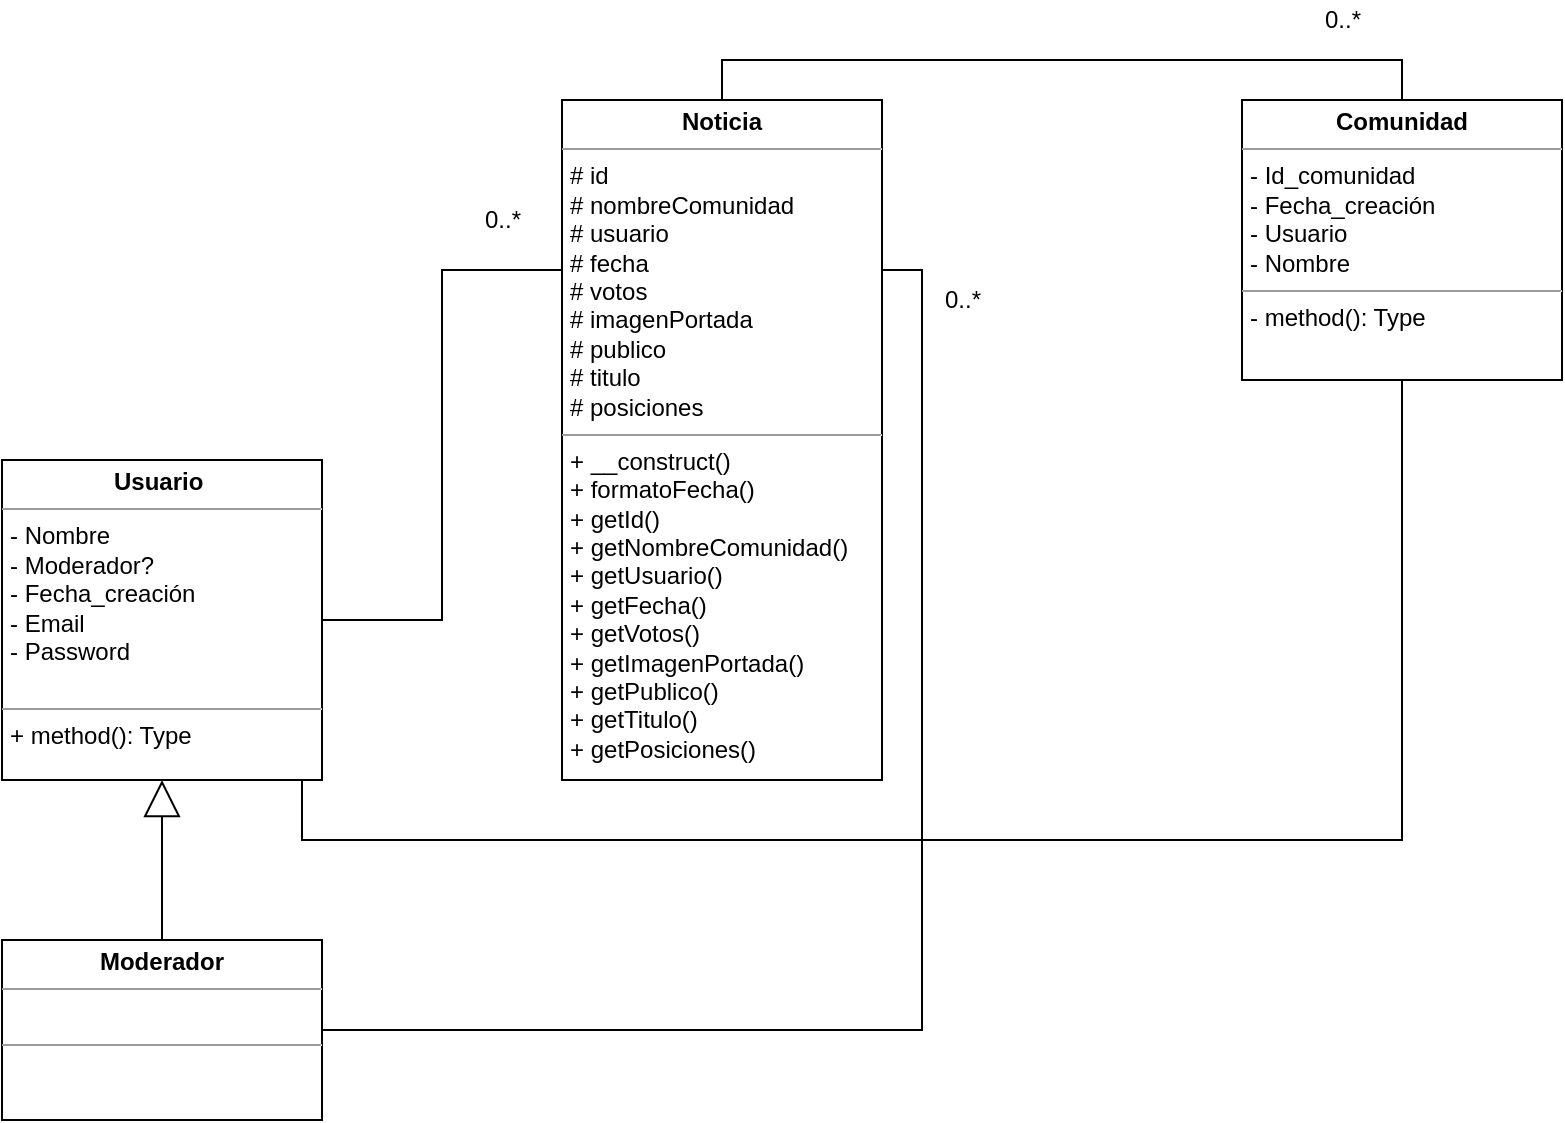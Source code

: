 <mxfile version="18.0.7" type="device"><diagram id="lv3ywBKbT9N2fXnmU3tT" name="Page-1"><mxGraphModel dx="1038" dy="1406" grid="1" gridSize="10" guides="1" tooltips="1" connect="1" arrows="1" fold="1" page="1" pageScale="1" pageWidth="1169" pageHeight="827" math="0" shadow="0"><root><mxCell id="0"/><mxCell id="1" parent="0"/><mxCell id="8l9hFgMTIiG5K8207adt-8" style="edgeStyle=orthogonalEdgeStyle;rounded=0;orthogonalLoop=1;jettySize=auto;html=1;exitX=1;exitY=0.25;exitDx=0;exitDy=0;endArrow=none;endFill=0;entryX=1;entryY=0.5;entryDx=0;entryDy=0;" edge="1" parent="1" source="g5az2yuuGOiCnB7iMjqK-8" target="8l9hFgMTIiG5K8207adt-3"><mxGeometry relative="1" as="geometry"><mxPoint x="630" y="260" as="targetPoint"/></mxGeometry></mxCell><mxCell id="g5az2yuuGOiCnB7iMjqK-8" value="&lt;p style=&quot;margin: 0px ; margin-top: 4px ; text-align: center&quot;&gt;&lt;b&gt;Noticia&lt;/b&gt;&lt;/p&gt;&lt;hr size=&quot;1&quot;&gt;&lt;p style=&quot;margin: 0px ; margin-left: 4px&quot;&gt;# id&lt;br&gt;&lt;/p&gt;&lt;p style=&quot;margin: 0px ; margin-left: 4px&quot;&gt;# nombreComunidad&lt;br&gt;&lt;/p&gt;&lt;p style=&quot;margin: 0px ; margin-left: 4px&quot;&gt;# usuario&lt;br&gt;&lt;/p&gt;&lt;p style=&quot;margin: 0px ; margin-left: 4px&quot;&gt;# fecha&lt;br&gt;&lt;/p&gt;&lt;p style=&quot;margin: 0px ; margin-left: 4px&quot;&gt;# votos&lt;br&gt;&lt;/p&gt;&lt;p style=&quot;margin: 0px ; margin-left: 4px&quot;&gt;# imagenPortada&lt;br&gt;&lt;/p&gt;&lt;p style=&quot;margin: 0px ; margin-left: 4px&quot;&gt;# publico&lt;br&gt;&lt;/p&gt;&lt;p style=&quot;margin: 0px ; margin-left: 4px&quot;&gt;# titulo&lt;br&gt;&lt;/p&gt;&lt;p style=&quot;margin: 0px ; margin-left: 4px&quot;&gt;# posiciones&lt;br&gt;&lt;/p&gt;&lt;hr size=&quot;1&quot;&gt;&lt;p style=&quot;margin: 0px ; margin-left: 4px&quot;&gt;+ __construct()&lt;/p&gt;&lt;p style=&quot;margin: 0px ; margin-left: 4px&quot;&gt;+ formatoFecha()&lt;/p&gt;&lt;p style=&quot;margin: 0px ; margin-left: 4px&quot;&gt;+ getId()&lt;/p&gt;&lt;p style=&quot;margin: 0px ; margin-left: 4px&quot;&gt;+ getNombreComunidad()&lt;/p&gt;&lt;p style=&quot;margin: 0px ; margin-left: 4px&quot;&gt;+ getUsuario()&lt;/p&gt;&lt;p style=&quot;margin: 0px ; margin-left: 4px&quot;&gt;+ getFecha()&lt;/p&gt;&lt;p style=&quot;margin: 0px ; margin-left: 4px&quot;&gt;+ getVotos()&lt;/p&gt;&lt;p style=&quot;margin: 0px ; margin-left: 4px&quot;&gt;+ getImagenPortada()&lt;/p&gt;&lt;p style=&quot;margin: 0px ; margin-left: 4px&quot;&gt;+ getPublico()&lt;/p&gt;&lt;p style=&quot;margin: 0px ; margin-left: 4px&quot;&gt;+ getTitulo()&lt;/p&gt;&lt;p style=&quot;margin: 0px ; margin-left: 4px&quot;&gt;+ getPosiciones()&lt;/p&gt;" style="verticalAlign=top;align=left;overflow=fill;fontSize=12;fontFamily=Helvetica;html=1;" parent="1" vertex="1"><mxGeometry x="430" y="-220" width="160" height="340" as="geometry"/></mxCell><mxCell id="8l9hFgMTIiG5K8207adt-11" style="edgeStyle=orthogonalEdgeStyle;rounded=0;orthogonalLoop=1;jettySize=auto;html=1;exitX=0.5;exitY=0;exitDx=0;exitDy=0;entryX=0.5;entryY=0;entryDx=0;entryDy=0;endArrow=none;endFill=0;" edge="1" parent="1" source="8l9hFgMTIiG5K8207adt-1" target="g5az2yuuGOiCnB7iMjqK-8"><mxGeometry relative="1" as="geometry"/></mxCell><mxCell id="8l9hFgMTIiG5K8207adt-1" value="&lt;p style=&quot;margin:0px;margin-top:4px;text-align:center;&quot;&gt;&lt;b&gt;Comunidad&lt;/b&gt;&lt;/p&gt;&lt;hr size=&quot;1&quot;&gt;&lt;p style=&quot;margin:0px;margin-left:4px;&quot;&gt;- Id_comunidad&lt;/p&gt;&lt;p style=&quot;margin:0px;margin-left:4px;&quot;&gt;- Fecha_creación&lt;/p&gt;&lt;p style=&quot;margin:0px;margin-left:4px;&quot;&gt;- Usuario&amp;nbsp;&lt;/p&gt;&lt;p style=&quot;margin:0px;margin-left:4px;&quot;&gt;- Nombre&lt;/p&gt;&lt;hr size=&quot;1&quot;&gt;&lt;p style=&quot;margin:0px;margin-left:4px;&quot;&gt;- method(): Type&lt;/p&gt;" style="verticalAlign=top;align=left;overflow=fill;fontSize=12;fontFamily=Helvetica;html=1;" vertex="1" parent="1"><mxGeometry x="770" y="-220" width="160" height="140" as="geometry"/></mxCell><mxCell id="8l9hFgMTIiG5K8207adt-4" style="edgeStyle=orthogonalEdgeStyle;rounded=0;orthogonalLoop=1;jettySize=auto;html=1;exitX=1;exitY=0.5;exitDx=0;exitDy=0;entryX=0;entryY=0.25;entryDx=0;entryDy=0;endArrow=none;endFill=0;" edge="1" parent="1" source="8l9hFgMTIiG5K8207adt-2" target="g5az2yuuGOiCnB7iMjqK-8"><mxGeometry relative="1" as="geometry"/></mxCell><mxCell id="8l9hFgMTIiG5K8207adt-7" style="edgeStyle=orthogonalEdgeStyle;rounded=0;orthogonalLoop=1;jettySize=auto;html=1;exitX=1;exitY=0.75;exitDx=0;exitDy=0;entryX=0.5;entryY=1;entryDx=0;entryDy=0;endArrow=none;endFill=0;" edge="1" parent="1" source="8l9hFgMTIiG5K8207adt-2" target="8l9hFgMTIiG5K8207adt-1"><mxGeometry relative="1" as="geometry"><Array as="points"><mxPoint x="300" y="150"/><mxPoint x="850" y="150"/></Array></mxGeometry></mxCell><mxCell id="8l9hFgMTIiG5K8207adt-2" value="&lt;p style=&quot;margin:0px;margin-top:4px;text-align:center;&quot;&gt;&lt;b&gt;Usuario&amp;nbsp;&lt;/b&gt;&lt;/p&gt;&lt;hr size=&quot;1&quot;&gt;&lt;p style=&quot;margin:0px;margin-left:4px;&quot;&gt;- Nombre&lt;/p&gt;&lt;p style=&quot;margin:0px;margin-left:4px;&quot;&gt;- Moderador?&lt;/p&gt;&lt;p style=&quot;margin:0px;margin-left:4px;&quot;&gt;- Fecha_creación&lt;/p&gt;&lt;p style=&quot;margin:0px;margin-left:4px;&quot;&gt;- Email&lt;/p&gt;&lt;p style=&quot;margin:0px;margin-left:4px;&quot;&gt;- Password&lt;/p&gt;&lt;p style=&quot;margin:0px;margin-left:4px;&quot;&gt;&lt;br&gt;&lt;/p&gt;&lt;hr size=&quot;1&quot;&gt;&lt;p style=&quot;margin:0px;margin-left:4px;&quot;&gt;+ method(): Type&lt;/p&gt;" style="verticalAlign=top;align=left;overflow=fill;fontSize=12;fontFamily=Helvetica;html=1;" vertex="1" parent="1"><mxGeometry x="150" y="-40" width="160" height="160" as="geometry"/></mxCell><mxCell id="8l9hFgMTIiG5K8207adt-3" value="&lt;p style=&quot;margin:0px;margin-top:4px;text-align:center;&quot;&gt;&lt;b&gt;Moderador&lt;/b&gt;&lt;/p&gt;&lt;hr size=&quot;1&quot;&gt;&lt;p style=&quot;margin:0px;margin-left:4px;&quot;&gt;&lt;br&gt;&lt;/p&gt;&lt;hr size=&quot;1&quot;&gt;&lt;p style=&quot;margin:0px;margin-left:4px;&quot;&gt;&lt;br&gt;&lt;/p&gt;" style="verticalAlign=top;align=left;overflow=fill;fontSize=12;fontFamily=Helvetica;html=1;" vertex="1" parent="1"><mxGeometry x="150" y="200" width="160" height="90" as="geometry"/></mxCell><mxCell id="8l9hFgMTIiG5K8207adt-6" value="" style="endArrow=block;endSize=16;endFill=0;html=1;rounded=0;exitX=0.5;exitY=0;exitDx=0;exitDy=0;entryX=0.5;entryY=1;entryDx=0;entryDy=0;" edge="1" parent="1" source="8l9hFgMTIiG5K8207adt-3" target="8l9hFgMTIiG5K8207adt-2"><mxGeometry width="160" relative="1" as="geometry"><mxPoint x="350" y="200" as="sourcePoint"/><mxPoint x="180" y="160" as="targetPoint"/><Array as="points"><mxPoint x="230" y="150"/></Array></mxGeometry></mxCell><mxCell id="8l9hFgMTIiG5K8207adt-9" value="0..*" style="text;html=1;align=center;verticalAlign=middle;resizable=0;points=[];autosize=1;strokeColor=none;fillColor=none;" vertex="1" parent="1"><mxGeometry x="385" y="-170" width="30" height="20" as="geometry"/></mxCell><mxCell id="8l9hFgMTIiG5K8207adt-10" value="0..*" style="text;html=1;align=center;verticalAlign=middle;resizable=0;points=[];autosize=1;strokeColor=none;fillColor=none;" vertex="1" parent="1"><mxGeometry x="615" y="-130" width="30" height="20" as="geometry"/></mxCell><mxCell id="8l9hFgMTIiG5K8207adt-12" value="0..*" style="text;html=1;align=center;verticalAlign=middle;resizable=0;points=[];autosize=1;strokeColor=none;fillColor=none;" vertex="1" parent="1"><mxGeometry x="805" y="-270" width="30" height="20" as="geometry"/></mxCell></root></mxGraphModel></diagram></mxfile>